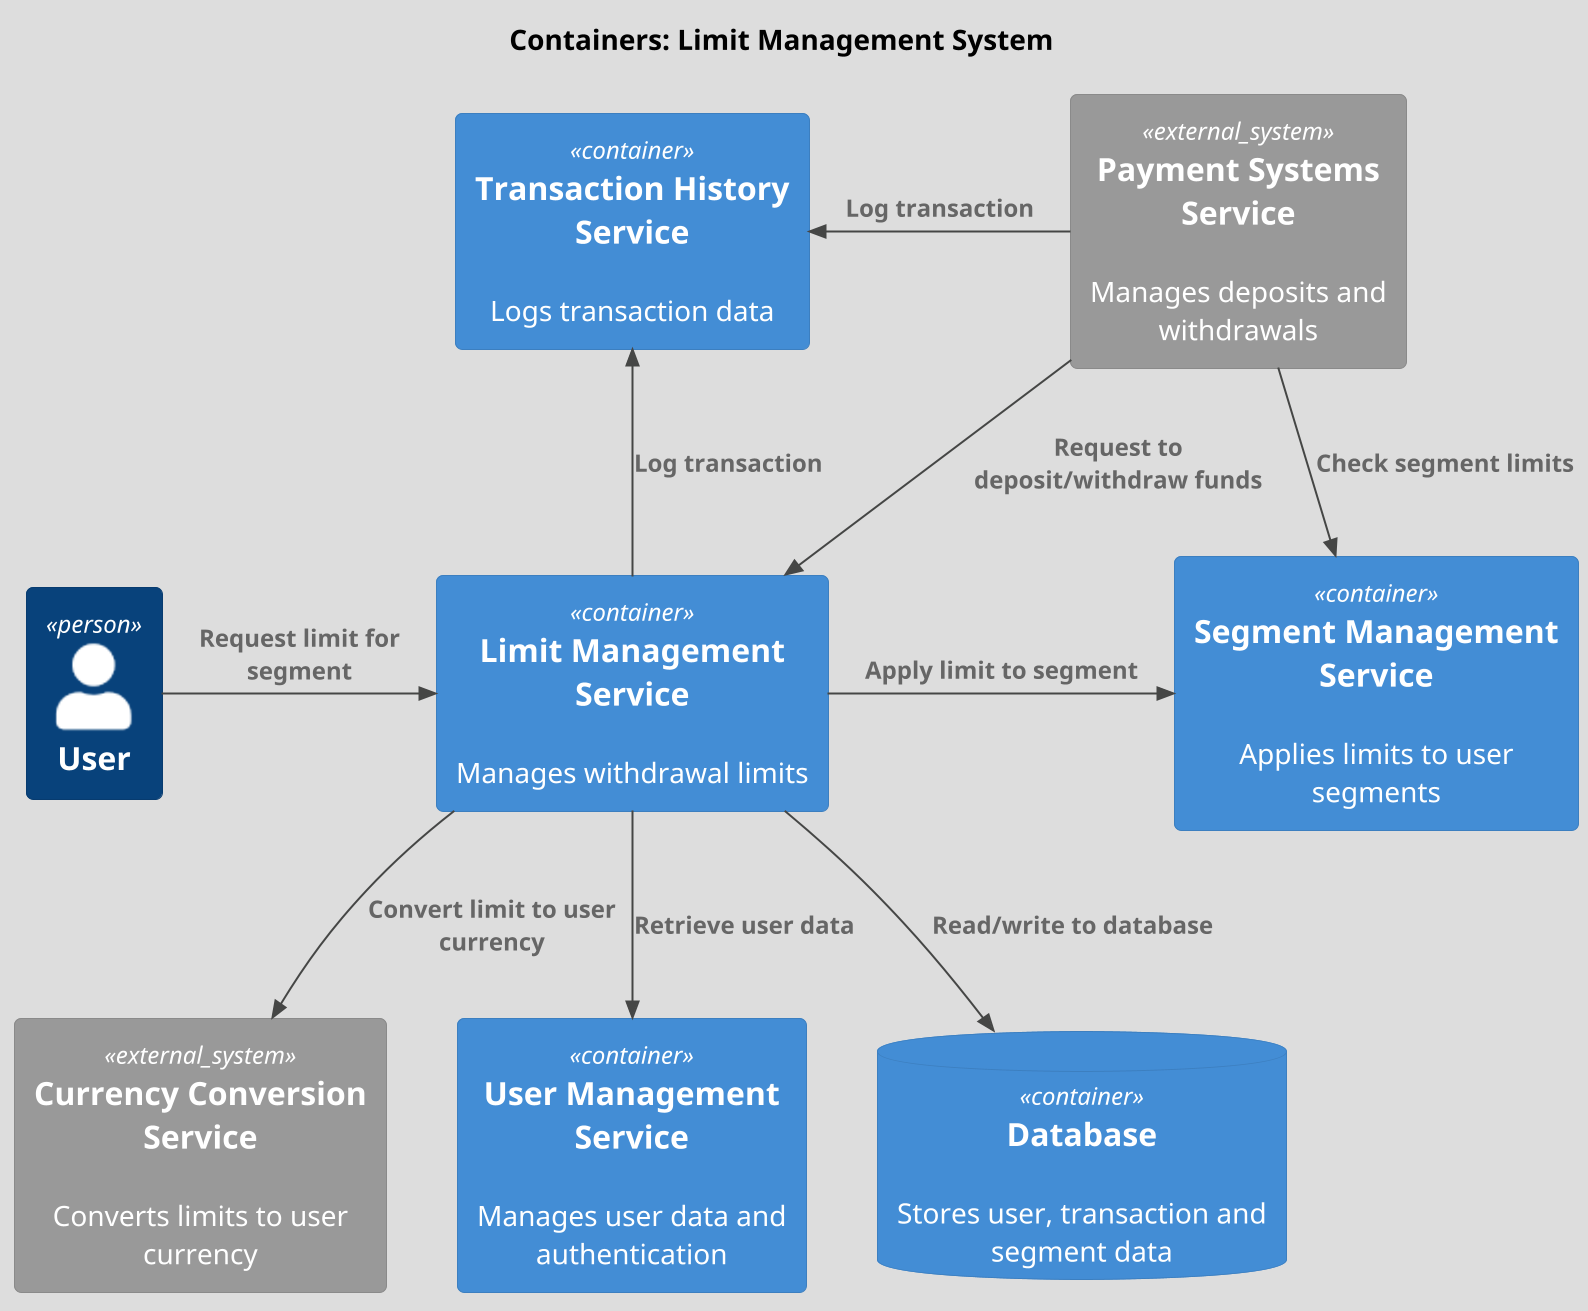 @startuml
!include <C4/C4_Container>
!theme toy
title Containers: Limit Management System
scale 2
Person(User, "User")
System_Ext(CurrencyService, "Currency Conversion Service",  "Converts limits to user currency")
Container(LimitService,"Limit Management Service", "","Manages withdrawal limits")
Container(UserService, "User Management Service","","Manages user data and authentication")
Container(TransactionService, "Transaction History Service","","Logs transaction data")
Container(SegmentService, "Segment Management Service","","Applies limits to user segments")
ContainerDb(DB, "Database","","Stores user, transaction and segment data")
System_Ext(PaymentService, "Payment Systems Service",  "Manages deposits and withdrawals")

Rel_R(User, LimitService, "Request limit for segment")
Rel(LimitService, CurrencyService, "Convert limit to user currency")
Rel(LimitService, UserService, "Retrieve user data")
Rel_U(LimitService, TransactionService, "Log transaction")
Rel_R(LimitService, SegmentService, "Apply limit to segment")
Rel(LimitService, DB, "Read/write to database")
Rel(PaymentService, LimitService, "Request to deposit/withdraw funds")
Rel_L(PaymentService, TransactionService, "Log transaction")
Rel(PaymentService, SegmentService, "Check segment limits")

@enduml
